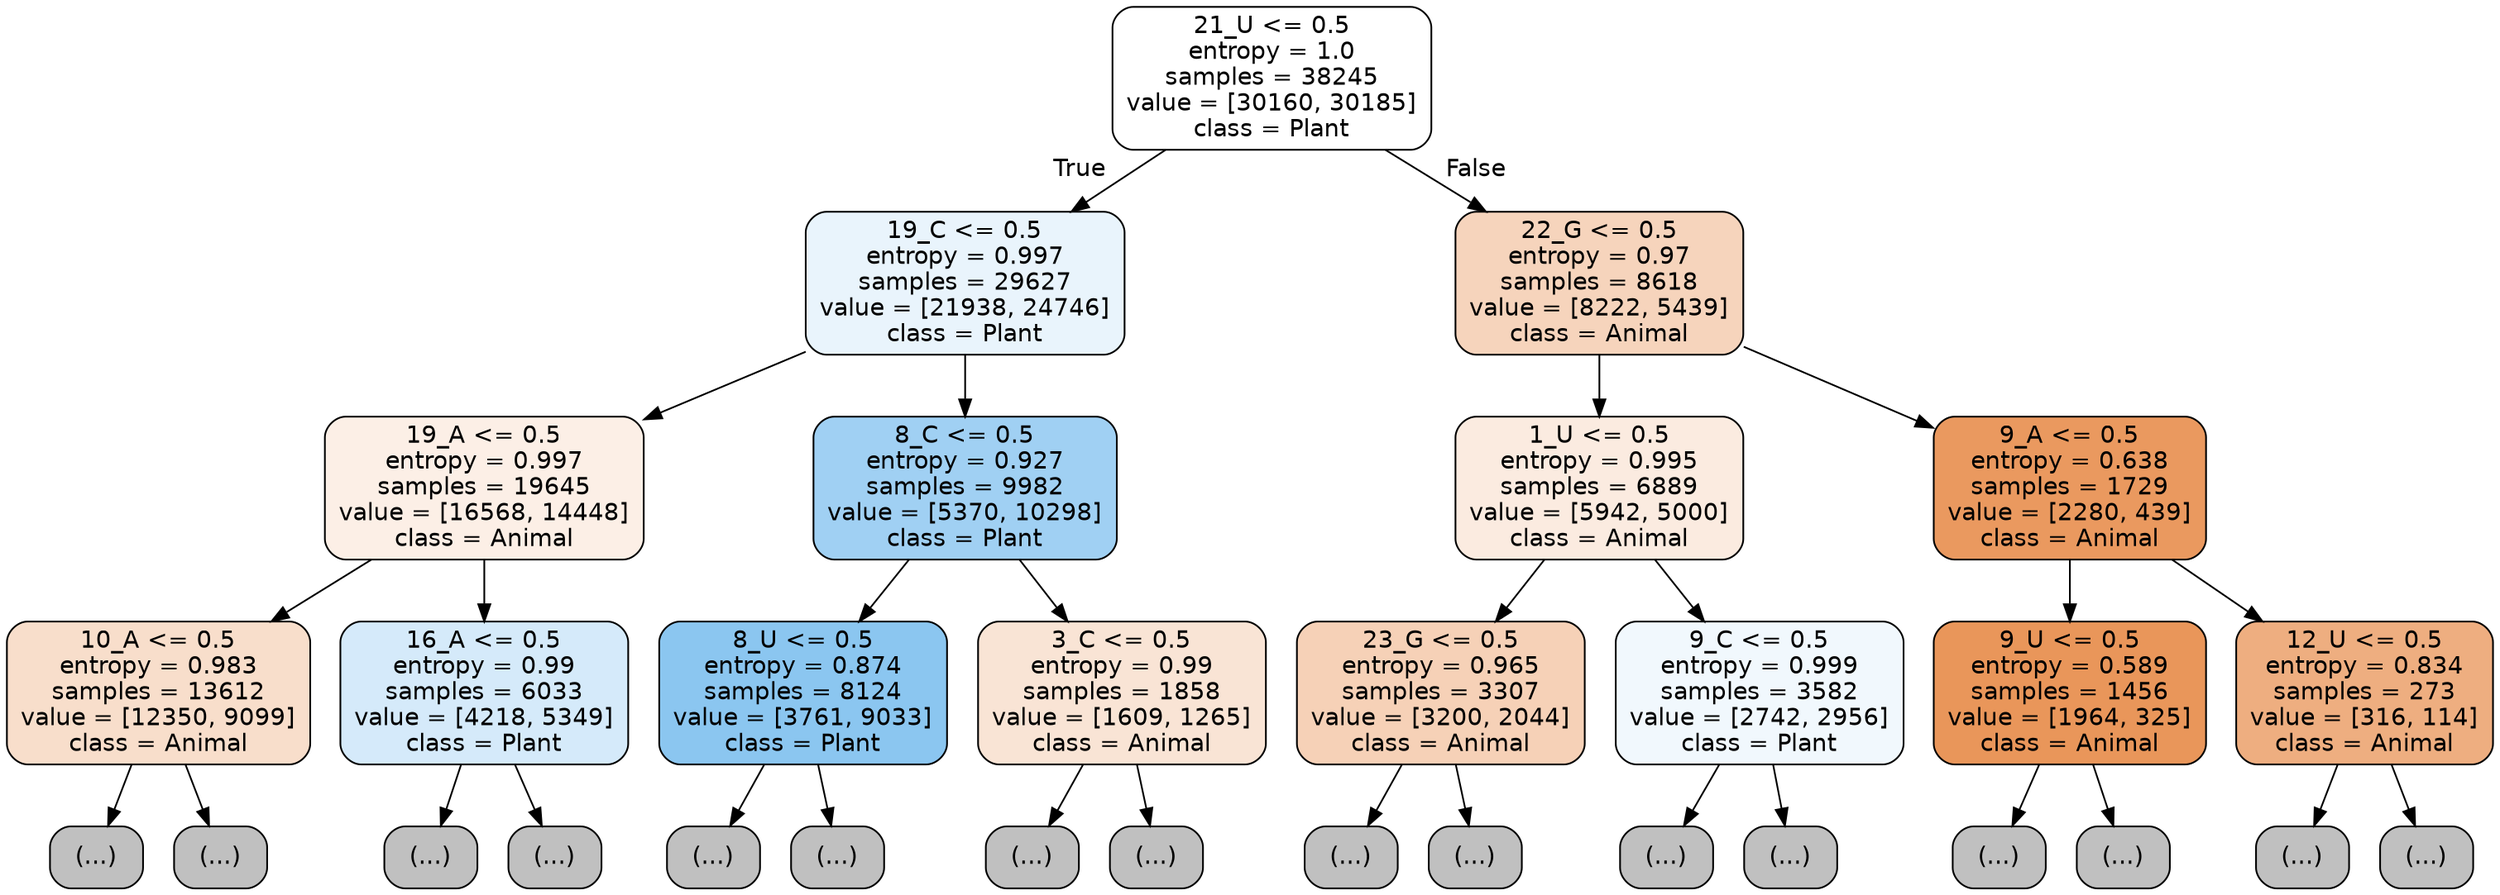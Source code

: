digraph Tree {
node [shape=box, style="filled, rounded", color="black", fontname="helvetica"] ;
edge [fontname="helvetica"] ;
0 [label="21_U <= 0.5\nentropy = 1.0\nsamples = 38245\nvalue = [30160, 30185]\nclass = Plant", fillcolor="#ffffff"] ;
1 [label="19_C <= 0.5\nentropy = 0.997\nsamples = 29627\nvalue = [21938, 24746]\nclass = Plant", fillcolor="#e9f4fc"] ;
0 -> 1 [labeldistance=2.5, labelangle=45, headlabel="True"] ;
2 [label="19_A <= 0.5\nentropy = 0.997\nsamples = 19645\nvalue = [16568, 14448]\nclass = Animal", fillcolor="#fcefe6"] ;
1 -> 2 ;
3 [label="10_A <= 0.5\nentropy = 0.983\nsamples = 13612\nvalue = [12350, 9099]\nclass = Animal", fillcolor="#f8decb"] ;
2 -> 3 ;
4 [label="(...)", fillcolor="#C0C0C0"] ;
3 -> 4 ;
5371 [label="(...)", fillcolor="#C0C0C0"] ;
3 -> 5371 ;
7130 [label="16_A <= 0.5\nentropy = 0.99\nsamples = 6033\nvalue = [4218, 5349]\nclass = Plant", fillcolor="#d5eafa"] ;
2 -> 7130 ;
7131 [label="(...)", fillcolor="#C0C0C0"] ;
7130 -> 7131 ;
9420 [label="(...)", fillcolor="#C0C0C0"] ;
7130 -> 9420 ;
10123 [label="8_C <= 0.5\nentropy = 0.927\nsamples = 9982\nvalue = [5370, 10298]\nclass = Plant", fillcolor="#a0d0f3"] ;
1 -> 10123 ;
10124 [label="8_U <= 0.5\nentropy = 0.874\nsamples = 8124\nvalue = [3761, 9033]\nclass = Plant", fillcolor="#8bc6f0"] ;
10123 -> 10124 ;
10125 [label="(...)", fillcolor="#C0C0C0"] ;
10124 -> 10125 ;
11790 [label="(...)", fillcolor="#C0C0C0"] ;
10124 -> 11790 ;
12655 [label="3_C <= 0.5\nentropy = 0.99\nsamples = 1858\nvalue = [1609, 1265]\nclass = Animal", fillcolor="#f9e4d5"] ;
10123 -> 12655 ;
12656 [label="(...)", fillcolor="#C0C0C0"] ;
12655 -> 12656 ;
13257 [label="(...)", fillcolor="#C0C0C0"] ;
12655 -> 13257 ;
13452 [label="22_G <= 0.5\nentropy = 0.97\nsamples = 8618\nvalue = [8222, 5439]\nclass = Animal", fillcolor="#f6d4bc"] ;
0 -> 13452 [labeldistance=2.5, labelangle=-45, headlabel="False"] ;
13453 [label="1_U <= 0.5\nentropy = 0.995\nsamples = 6889\nvalue = [5942, 5000]\nclass = Animal", fillcolor="#fbebe0"] ;
13452 -> 13453 ;
13454 [label="23_G <= 0.5\nentropy = 0.965\nsamples = 3307\nvalue = [3200, 2044]\nclass = Animal", fillcolor="#f6d1b7"] ;
13453 -> 13454 ;
13455 [label="(...)", fillcolor="#C0C0C0"] ;
13454 -> 13455 ;
14980 [label="(...)", fillcolor="#C0C0C0"] ;
13454 -> 14980 ;
15067 [label="9_C <= 0.5\nentropy = 0.999\nsamples = 3582\nvalue = [2742, 2956]\nclass = Plant", fillcolor="#f1f8fd"] ;
13453 -> 15067 ;
15068 [label="(...)", fillcolor="#C0C0C0"] ;
15067 -> 15068 ;
16255 [label="(...)", fillcolor="#C0C0C0"] ;
15067 -> 16255 ;
16556 [label="9_A <= 0.5\nentropy = 0.638\nsamples = 1729\nvalue = [2280, 439]\nclass = Animal", fillcolor="#ea995f"] ;
13452 -> 16556 ;
16557 [label="9_U <= 0.5\nentropy = 0.589\nsamples = 1456\nvalue = [1964, 325]\nclass = Animal", fillcolor="#e9965a"] ;
16556 -> 16557 ;
16558 [label="(...)", fillcolor="#C0C0C0"] ;
16557 -> 16558 ;
16839 [label="(...)", fillcolor="#C0C0C0"] ;
16557 -> 16839 ;
16996 [label="12_U <= 0.5\nentropy = 0.834\nsamples = 273\nvalue = [316, 114]\nclass = Animal", fillcolor="#eeae80"] ;
16556 -> 16996 ;
16997 [label="(...)", fillcolor="#C0C0C0"] ;
16996 -> 16997 ;
17084 [label="(...)", fillcolor="#C0C0C0"] ;
16996 -> 17084 ;
}
